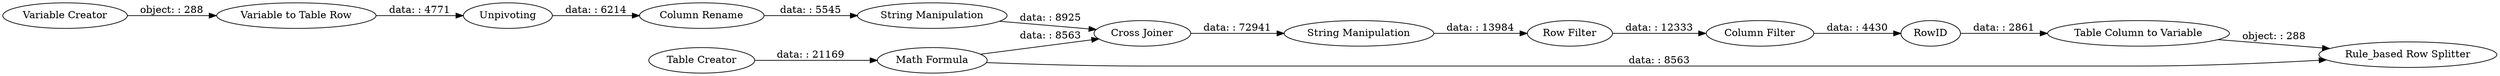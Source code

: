 digraph {
	"-6734449947063047062_298" [label="Rule_based Row Splitter"]
	"-6734449947063047062_131" [label="Math Formula"]
	"-6734449947063047062_304" [label=Unpivoting]
	"-6734449947063047062_154" [label="Table Creator"]
	"-6734449947063047062_293" [label="Row Filter"]
	"-6734449947063047062_305" [label="Column Rename"]
	"-6734449947063047062_303" [label="Variable to Table Row"]
	"-6734449947063047062_141" [label="Variable Creator"]
	"-6734449947063047062_286" [label="String Manipulation"]
	"-6734449947063047062_295" [label=RowID]
	"-6734449947063047062_296" [label="Table Column to Variable"]
	"-6734449947063047062_291" [label="String Manipulation"]
	"-6734449947063047062_294" [label="Column Filter"]
	"-6734449947063047062_290" [label="Cross Joiner"]
	"-6734449947063047062_131" -> "-6734449947063047062_290" [label="data: : 8563"]
	"-6734449947063047062_293" -> "-6734449947063047062_294" [label="data: : 12333"]
	"-6734449947063047062_131" -> "-6734449947063047062_298" [label="data: : 8563"]
	"-6734449947063047062_286" -> "-6734449947063047062_293" [label="data: : 13984"]
	"-6734449947063047062_290" -> "-6734449947063047062_286" [label="data: : 72941"]
	"-6734449947063047062_291" -> "-6734449947063047062_290" [label="data: : 8925"]
	"-6734449947063047062_294" -> "-6734449947063047062_295" [label="data: : 4430"]
	"-6734449947063047062_304" -> "-6734449947063047062_305" [label="data: : 6214"]
	"-6734449947063047062_305" -> "-6734449947063047062_291" [label="data: : 5545"]
	"-6734449947063047062_303" -> "-6734449947063047062_304" [label="data: : 4771"]
	"-6734449947063047062_141" -> "-6734449947063047062_303" [label="object: : 288"]
	"-6734449947063047062_295" -> "-6734449947063047062_296" [label="data: : 2861"]
	"-6734449947063047062_154" -> "-6734449947063047062_131" [label="data: : 21169"]
	"-6734449947063047062_296" -> "-6734449947063047062_298" [label="object: : 288"]
	rankdir=LR
}
